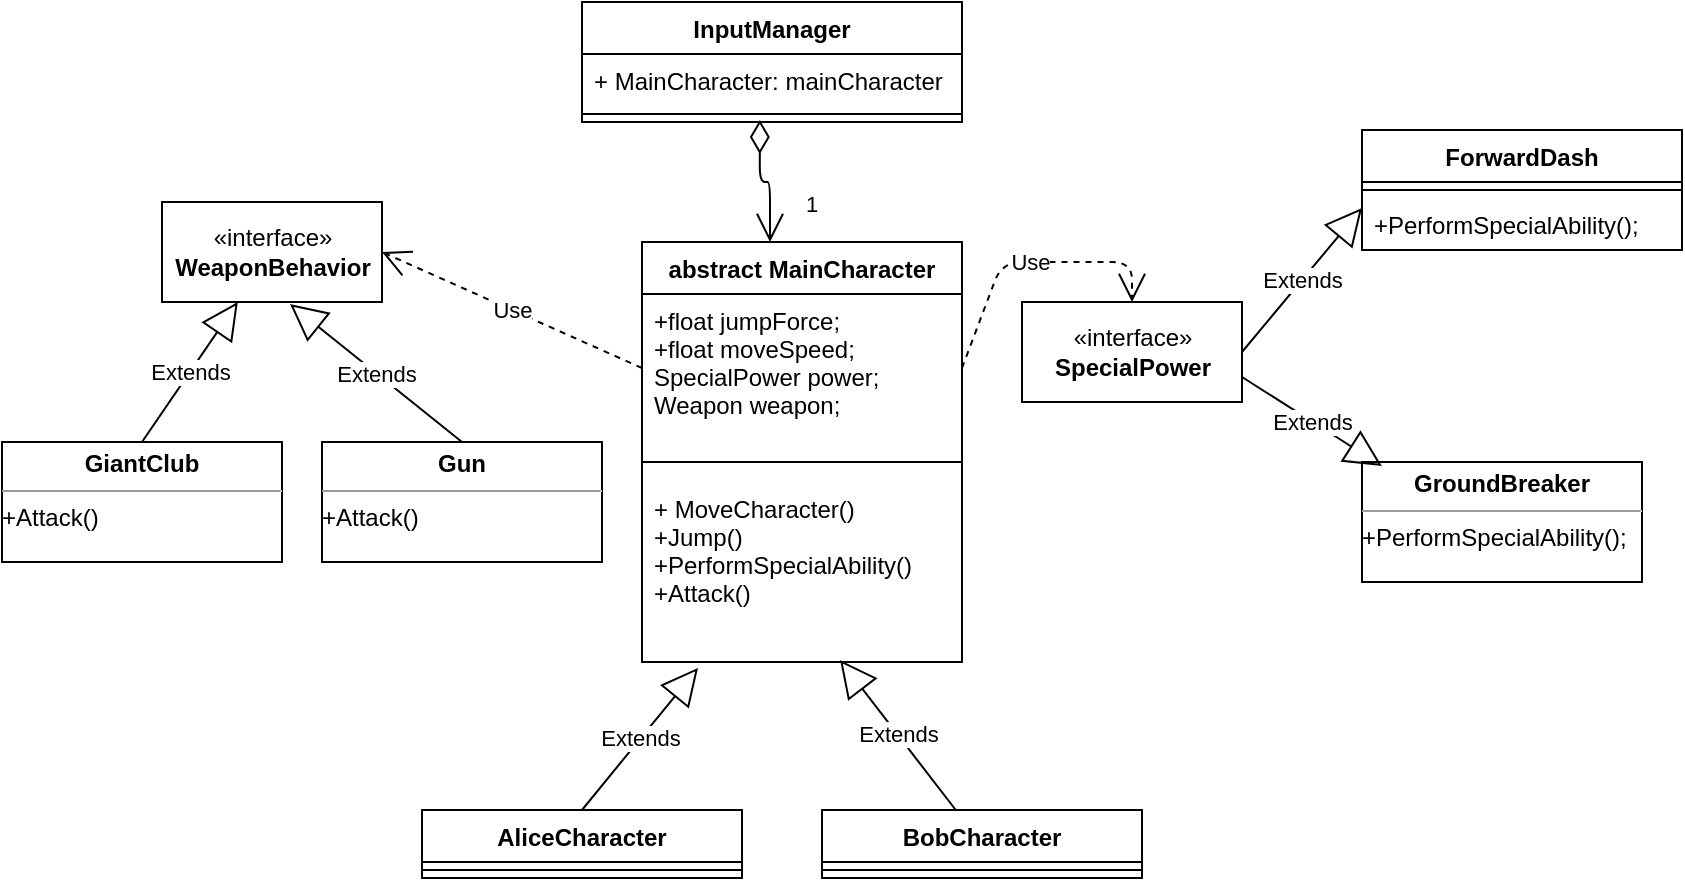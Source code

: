 <mxfile version="12.9.14" type="device"><diagram id="nD0s1F0XARiuGgI1zzwR" name="Page-1"><mxGraphModel dx="1186" dy="717" grid="1" gridSize="10" guides="1" tooltips="1" connect="1" arrows="1" fold="1" page="1" pageScale="1" pageWidth="850" pageHeight="1100" math="0" shadow="0"><root><mxCell id="0"/><mxCell id="1" parent="0"/><mxCell id="LD6KIsSXFXpaf1kNOUmC-1" value="«interface»&lt;br&gt;&lt;b&gt;SpecialPower&lt;/b&gt;" style="html=1;" vertex="1" parent="1"><mxGeometry x="510" y="210" width="110" height="50" as="geometry"/></mxCell><mxCell id="LD6KIsSXFXpaf1kNOUmC-10" value="«interface»&lt;br&gt;&lt;b&gt;WeaponBehavior&lt;/b&gt;" style="html=1;" vertex="1" parent="1"><mxGeometry x="80" y="160" width="110" height="50" as="geometry"/></mxCell><mxCell id="LD6KIsSXFXpaf1kNOUmC-19" value="InputManager" style="swimlane;fontStyle=1;align=center;verticalAlign=top;childLayout=stackLayout;horizontal=1;startSize=26;horizontalStack=0;resizeParent=1;resizeParentMax=0;resizeLast=0;collapsible=1;marginBottom=0;" vertex="1" parent="1"><mxGeometry x="290" y="60" width="190" height="60" as="geometry"/></mxCell><mxCell id="LD6KIsSXFXpaf1kNOUmC-20" value="+ MainCharacter: mainCharacter" style="text;strokeColor=none;fillColor=none;align=left;verticalAlign=top;spacingLeft=4;spacingRight=4;overflow=hidden;rotatable=0;points=[[0,0.5],[1,0.5]];portConstraint=eastwest;" vertex="1" parent="LD6KIsSXFXpaf1kNOUmC-19"><mxGeometry y="26" width="190" height="26" as="geometry"/></mxCell><mxCell id="LD6KIsSXFXpaf1kNOUmC-21" value="" style="line;strokeWidth=1;fillColor=none;align=left;verticalAlign=middle;spacingTop=-1;spacingLeft=3;spacingRight=3;rotatable=0;labelPosition=right;points=[];portConstraint=eastwest;" vertex="1" parent="LD6KIsSXFXpaf1kNOUmC-19"><mxGeometry y="52" width="190" height="8" as="geometry"/></mxCell><mxCell id="LD6KIsSXFXpaf1kNOUmC-2" value="abstract MainCharacter&#xa;" style="swimlane;fontStyle=1;align=center;verticalAlign=top;childLayout=stackLayout;horizontal=1;startSize=26;horizontalStack=0;resizeParent=1;resizeParentMax=0;resizeLast=0;collapsible=1;marginBottom=0;" vertex="1" parent="1"><mxGeometry x="320" y="180" width="160" height="210" as="geometry"/></mxCell><mxCell id="LD6KIsSXFXpaf1kNOUmC-3" value="+float jumpForce;&#xa;+float moveSpeed;&#xa;SpecialPower power;&#xa;Weapon weapon;" style="text;strokeColor=none;fillColor=none;align=left;verticalAlign=top;spacingLeft=4;spacingRight=4;overflow=hidden;rotatable=0;points=[[0,0.5],[1,0.5]];portConstraint=eastwest;" vertex="1" parent="LD6KIsSXFXpaf1kNOUmC-2"><mxGeometry y="26" width="160" height="74" as="geometry"/></mxCell><mxCell id="LD6KIsSXFXpaf1kNOUmC-4" value="" style="line;strokeWidth=1;fillColor=none;align=left;verticalAlign=middle;spacingTop=-1;spacingLeft=3;spacingRight=3;rotatable=0;labelPosition=right;points=[];portConstraint=eastwest;" vertex="1" parent="LD6KIsSXFXpaf1kNOUmC-2"><mxGeometry y="100" width="160" height="20" as="geometry"/></mxCell><mxCell id="LD6KIsSXFXpaf1kNOUmC-5" value="+ MoveCharacter()&#xa;+Jump()&#xa;+PerformSpecialAbility()&#xa;+Attack()" style="text;strokeColor=none;fillColor=none;align=left;verticalAlign=top;spacingLeft=4;spacingRight=4;overflow=hidden;rotatable=0;points=[[0,0.5],[1,0.5]];portConstraint=eastwest;" vertex="1" parent="LD6KIsSXFXpaf1kNOUmC-2"><mxGeometry y="120" width="160" height="90" as="geometry"/></mxCell><mxCell id="LD6KIsSXFXpaf1kNOUmC-11" value="BobCharacter" style="swimlane;fontStyle=1;align=center;verticalAlign=top;childLayout=stackLayout;horizontal=1;startSize=26;horizontalStack=0;resizeParent=1;resizeParentMax=0;resizeLast=0;collapsible=1;marginBottom=0;" vertex="1" parent="1"><mxGeometry x="410" y="464" width="160" height="34" as="geometry"/></mxCell><mxCell id="LD6KIsSXFXpaf1kNOUmC-13" value="" style="line;strokeWidth=1;fillColor=none;align=left;verticalAlign=middle;spacingTop=-1;spacingLeft=3;spacingRight=3;rotatable=0;labelPosition=right;points=[];portConstraint=eastwest;" vertex="1" parent="LD6KIsSXFXpaf1kNOUmC-11"><mxGeometry y="26" width="160" height="8" as="geometry"/></mxCell><mxCell id="LD6KIsSXFXpaf1kNOUmC-15" value="AliceCharacter" style="swimlane;fontStyle=1;align=center;verticalAlign=top;childLayout=stackLayout;horizontal=1;startSize=26;horizontalStack=0;resizeParent=1;resizeParentMax=0;resizeLast=0;collapsible=1;marginBottom=0;" vertex="1" parent="1"><mxGeometry x="210" y="464" width="160" height="34" as="geometry"/></mxCell><mxCell id="LD6KIsSXFXpaf1kNOUmC-17" value="" style="line;strokeWidth=1;fillColor=none;align=left;verticalAlign=middle;spacingTop=-1;spacingLeft=3;spacingRight=3;rotatable=0;labelPosition=right;points=[];portConstraint=eastwest;" vertex="1" parent="LD6KIsSXFXpaf1kNOUmC-15"><mxGeometry y="26" width="160" height="8" as="geometry"/></mxCell><mxCell id="LD6KIsSXFXpaf1kNOUmC-6" value="ForwardDash" style="swimlane;fontStyle=1;align=center;verticalAlign=top;childLayout=stackLayout;horizontal=1;startSize=26;horizontalStack=0;resizeParent=1;resizeParentMax=0;resizeLast=0;collapsible=1;marginBottom=0;" vertex="1" parent="1"><mxGeometry x="680" y="124" width="160" height="60" as="geometry"/></mxCell><mxCell id="LD6KIsSXFXpaf1kNOUmC-8" value="" style="line;strokeWidth=1;fillColor=none;align=left;verticalAlign=middle;spacingTop=-1;spacingLeft=3;spacingRight=3;rotatable=0;labelPosition=right;points=[];portConstraint=eastwest;" vertex="1" parent="LD6KIsSXFXpaf1kNOUmC-6"><mxGeometry y="26" width="160" height="8" as="geometry"/></mxCell><mxCell id="LD6KIsSXFXpaf1kNOUmC-9" value="+PerformSpecialAbility();" style="text;strokeColor=none;fillColor=none;align=left;verticalAlign=top;spacingLeft=4;spacingRight=4;overflow=hidden;rotatable=0;points=[[0,0.5],[1,0.5]];portConstraint=eastwest;" vertex="1" parent="LD6KIsSXFXpaf1kNOUmC-6"><mxGeometry y="34" width="160" height="26" as="geometry"/></mxCell><mxCell id="LD6KIsSXFXpaf1kNOUmC-24" value="1" style="endArrow=open;html=1;endSize=12;startArrow=diamondThin;startSize=14;startFill=0;edgeStyle=orthogonalEdgeStyle;align=left;verticalAlign=bottom;exitX=0.468;exitY=0.875;exitDx=0;exitDy=0;exitPerimeter=0;entryX=0.4;entryY=0;entryDx=0;entryDy=0;entryPerimeter=0;" edge="1" parent="1" source="LD6KIsSXFXpaf1kNOUmC-21" target="LD6KIsSXFXpaf1kNOUmC-2"><mxGeometry x="0.697" y="16" relative="1" as="geometry"><mxPoint x="340" y="270" as="sourcePoint"/><mxPoint x="500" y="270" as="targetPoint"/><mxPoint as="offset"/></mxGeometry></mxCell><mxCell id="LD6KIsSXFXpaf1kNOUmC-26" value="Extends" style="endArrow=block;endSize=16;endFill=0;html=1;exitX=0.5;exitY=0;exitDx=0;exitDy=0;entryX=0.175;entryY=1.033;entryDx=0;entryDy=0;entryPerimeter=0;" edge="1" parent="1" source="LD6KIsSXFXpaf1kNOUmC-15" target="LD6KIsSXFXpaf1kNOUmC-5"><mxGeometry width="160" relative="1" as="geometry"><mxPoint x="340" y="270" as="sourcePoint"/><mxPoint x="500" y="270" as="targetPoint"/></mxGeometry></mxCell><mxCell id="LD6KIsSXFXpaf1kNOUmC-27" value="Extends" style="endArrow=block;endSize=16;endFill=0;html=1;entryX=0.619;entryY=0.989;entryDx=0;entryDy=0;entryPerimeter=0;" edge="1" parent="1" source="LD6KIsSXFXpaf1kNOUmC-11" target="LD6KIsSXFXpaf1kNOUmC-5"><mxGeometry width="160" relative="1" as="geometry"><mxPoint x="340" y="270" as="sourcePoint"/><mxPoint x="500" y="270" as="targetPoint"/></mxGeometry></mxCell><mxCell id="LD6KIsSXFXpaf1kNOUmC-28" value="Extends" style="endArrow=block;endSize=16;endFill=0;html=1;exitX=1;exitY=0.5;exitDx=0;exitDy=0;entryX=0;entryY=0.5;entryDx=0;entryDy=0;" edge="1" parent="1" source="LD6KIsSXFXpaf1kNOUmC-1"><mxGeometry width="160" relative="1" as="geometry"><mxPoint x="340" y="270" as="sourcePoint"/><mxPoint x="680" y="163" as="targetPoint"/></mxGeometry></mxCell><mxCell id="LD6KIsSXFXpaf1kNOUmC-29" value="Use" style="endArrow=open;endSize=12;dashed=1;html=1;exitX=1;exitY=0.5;exitDx=0;exitDy=0;entryX=0.5;entryY=0;entryDx=0;entryDy=0;" edge="1" parent="1" source="LD6KIsSXFXpaf1kNOUmC-3" target="LD6KIsSXFXpaf1kNOUmC-1"><mxGeometry width="160" relative="1" as="geometry"><mxPoint x="340" y="270" as="sourcePoint"/><mxPoint x="500" y="270" as="targetPoint"/><Array as="points"><mxPoint x="500" y="190"/><mxPoint x="565" y="190"/></Array></mxGeometry></mxCell><mxCell id="LD6KIsSXFXpaf1kNOUmC-30" value="Use" style="endArrow=open;endSize=12;dashed=1;html=1;exitX=0;exitY=0.5;exitDx=0;exitDy=0;entryX=1;entryY=0.5;entryDx=0;entryDy=0;" edge="1" parent="1" source="LD6KIsSXFXpaf1kNOUmC-3" target="LD6KIsSXFXpaf1kNOUmC-10"><mxGeometry width="160" relative="1" as="geometry"><mxPoint x="340" y="270" as="sourcePoint"/><mxPoint x="500" y="270" as="targetPoint"/></mxGeometry></mxCell><mxCell id="LD6KIsSXFXpaf1kNOUmC-31" value="&lt;p style=&quot;margin: 0px ; margin-top: 4px ; text-align: center&quot;&gt;&lt;b&gt;GroundBreaker&lt;/b&gt;&lt;/p&gt;&lt;hr size=&quot;1&quot;&gt;&lt;div style=&quot;height: 2px&quot;&gt;+PerformSpecialAbility();&lt;/div&gt;" style="verticalAlign=top;align=left;overflow=fill;fontSize=12;fontFamily=Helvetica;html=1;" vertex="1" parent="1"><mxGeometry x="680" y="290" width="140" height="60" as="geometry"/></mxCell><mxCell id="LD6KIsSXFXpaf1kNOUmC-32" value="Extends" style="endArrow=block;endSize=16;endFill=0;html=1;exitX=1;exitY=0.75;exitDx=0;exitDy=0;entryX=0.071;entryY=0.033;entryDx=0;entryDy=0;entryPerimeter=0;" edge="1" parent="1" source="LD6KIsSXFXpaf1kNOUmC-1" target="LD6KIsSXFXpaf1kNOUmC-31"><mxGeometry width="160" relative="1" as="geometry"><mxPoint x="340" y="270" as="sourcePoint"/><mxPoint x="500" y="270" as="targetPoint"/></mxGeometry></mxCell><mxCell id="LD6KIsSXFXpaf1kNOUmC-33" value="&lt;p style=&quot;margin: 0px ; margin-top: 4px ; text-align: center&quot;&gt;&lt;b&gt;GiantClub&lt;/b&gt;&lt;/p&gt;&lt;hr size=&quot;1&quot;&gt;&lt;div style=&quot;height: 2px&quot;&gt;+Attack()&lt;/div&gt;" style="verticalAlign=top;align=left;overflow=fill;fontSize=12;fontFamily=Helvetica;html=1;" vertex="1" parent="1"><mxGeometry y="280" width="140" height="60" as="geometry"/></mxCell><mxCell id="LD6KIsSXFXpaf1kNOUmC-35" value="&lt;p style=&quot;margin: 0px ; margin-top: 4px ; text-align: center&quot;&gt;&lt;b&gt;Gun&lt;/b&gt;&lt;/p&gt;&lt;hr size=&quot;1&quot;&gt;&lt;div style=&quot;height: 2px&quot;&gt;+Attack()&lt;/div&gt;" style="verticalAlign=top;align=left;overflow=fill;fontSize=12;fontFamily=Helvetica;html=1;" vertex="1" parent="1"><mxGeometry x="160" y="280" width="140" height="60" as="geometry"/></mxCell><mxCell id="LD6KIsSXFXpaf1kNOUmC-36" value="Extends" style="endArrow=block;endSize=16;endFill=0;html=1;exitX=0.5;exitY=0;exitDx=0;exitDy=0;" edge="1" parent="1" source="LD6KIsSXFXpaf1kNOUmC-33" target="LD6KIsSXFXpaf1kNOUmC-10"><mxGeometry width="160" relative="1" as="geometry"><mxPoint x="340" y="270" as="sourcePoint"/><mxPoint x="500" y="270" as="targetPoint"/></mxGeometry></mxCell><mxCell id="LD6KIsSXFXpaf1kNOUmC-37" value="Extends" style="endArrow=block;endSize=16;endFill=0;html=1;exitX=0.5;exitY=0;exitDx=0;exitDy=0;entryX=0.582;entryY=1.02;entryDx=0;entryDy=0;entryPerimeter=0;" edge="1" parent="1" source="LD6KIsSXFXpaf1kNOUmC-35" target="LD6KIsSXFXpaf1kNOUmC-10"><mxGeometry width="160" relative="1" as="geometry"><mxPoint x="340" y="270" as="sourcePoint"/><mxPoint x="500" y="270" as="targetPoint"/></mxGeometry></mxCell></root></mxGraphModel></diagram></mxfile>
